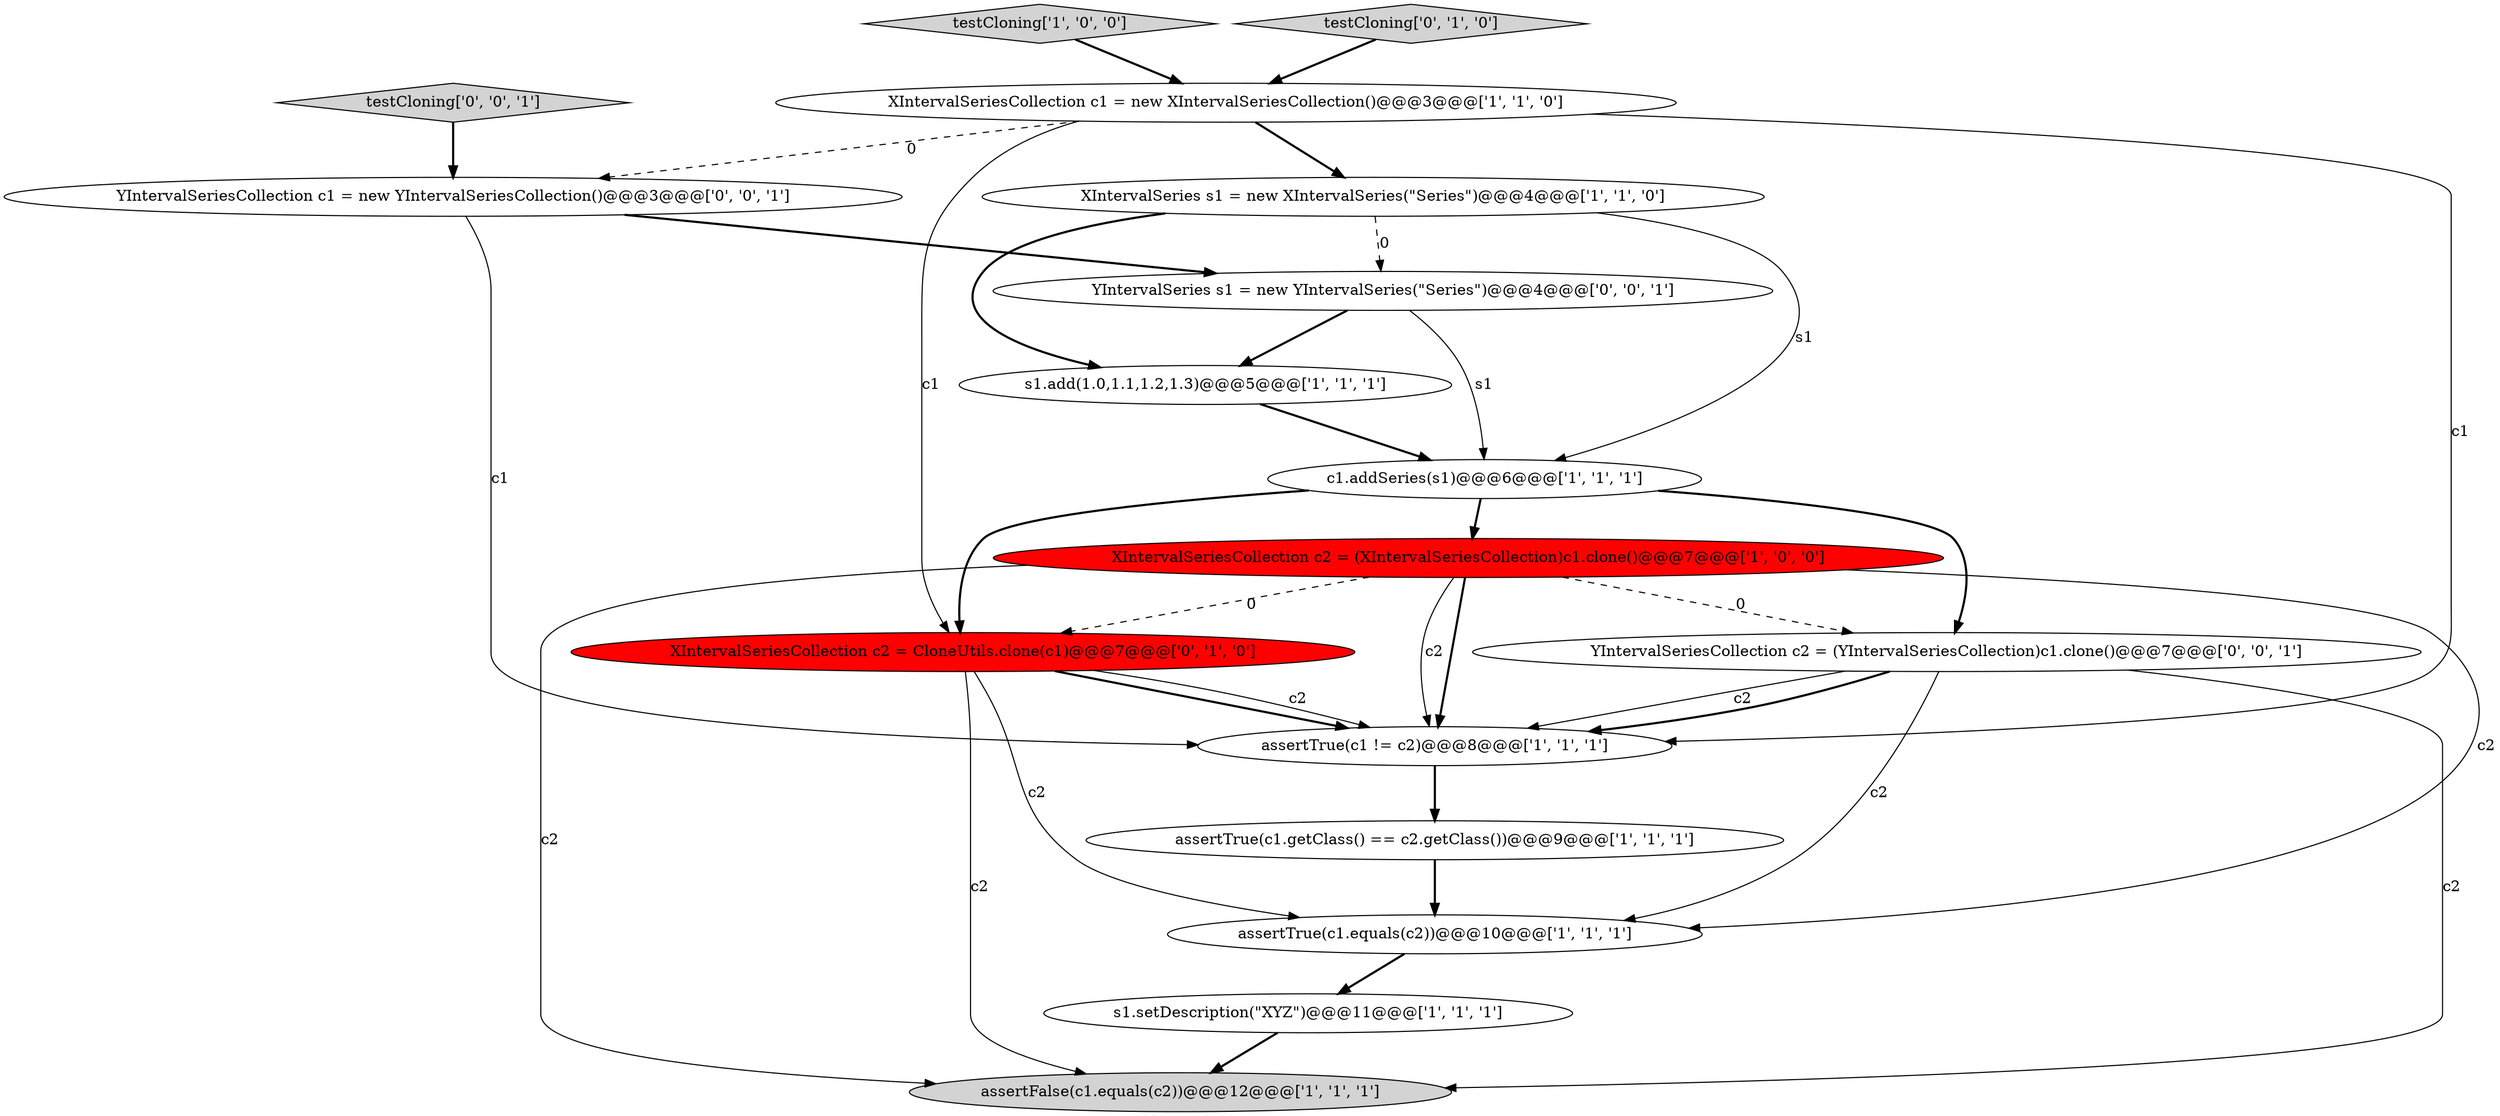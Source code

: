 digraph {
3 [style = filled, label = "assertTrue(c1.getClass() == c2.getClass())@@@9@@@['1', '1', '1']", fillcolor = white, shape = ellipse image = "AAA0AAABBB1BBB"];
10 [style = filled, label = "assertFalse(c1.equals(c2))@@@12@@@['1', '1', '1']", fillcolor = lightgray, shape = ellipse image = "AAA0AAABBB1BBB"];
14 [style = filled, label = "YIntervalSeriesCollection c2 = (YIntervalSeriesCollection)c1.clone()@@@7@@@['0', '0', '1']", fillcolor = white, shape = ellipse image = "AAA0AAABBB3BBB"];
9 [style = filled, label = "XIntervalSeriesCollection c2 = (XIntervalSeriesCollection)c1.clone()@@@7@@@['1', '0', '0']", fillcolor = red, shape = ellipse image = "AAA1AAABBB1BBB"];
5 [style = filled, label = "s1.add(1.0,1.1,1.2,1.3)@@@5@@@['1', '1', '1']", fillcolor = white, shape = ellipse image = "AAA0AAABBB1BBB"];
13 [style = filled, label = "testCloning['0', '0', '1']", fillcolor = lightgray, shape = diamond image = "AAA0AAABBB3BBB"];
12 [style = filled, label = "XIntervalSeriesCollection c2 = CloneUtils.clone(c1)@@@7@@@['0', '1', '0']", fillcolor = red, shape = ellipse image = "AAA1AAABBB2BBB"];
16 [style = filled, label = "YIntervalSeriesCollection c1 = new YIntervalSeriesCollection()@@@3@@@['0', '0', '1']", fillcolor = white, shape = ellipse image = "AAA0AAABBB3BBB"];
6 [style = filled, label = "assertTrue(c1.equals(c2))@@@10@@@['1', '1', '1']", fillcolor = white, shape = ellipse image = "AAA0AAABBB1BBB"];
7 [style = filled, label = "XIntervalSeriesCollection c1 = new XIntervalSeriesCollection()@@@3@@@['1', '1', '0']", fillcolor = white, shape = ellipse image = "AAA0AAABBB1BBB"];
1 [style = filled, label = "assertTrue(c1 != c2)@@@8@@@['1', '1', '1']", fillcolor = white, shape = ellipse image = "AAA0AAABBB1BBB"];
8 [style = filled, label = "c1.addSeries(s1)@@@6@@@['1', '1', '1']", fillcolor = white, shape = ellipse image = "AAA0AAABBB1BBB"];
15 [style = filled, label = "YIntervalSeries s1 = new YIntervalSeries(\"Series\")@@@4@@@['0', '0', '1']", fillcolor = white, shape = ellipse image = "AAA0AAABBB3BBB"];
0 [style = filled, label = "XIntervalSeries s1 = new XIntervalSeries(\"Series\")@@@4@@@['1', '1', '0']", fillcolor = white, shape = ellipse image = "AAA0AAABBB1BBB"];
2 [style = filled, label = "testCloning['1', '0', '0']", fillcolor = lightgray, shape = diamond image = "AAA0AAABBB1BBB"];
11 [style = filled, label = "testCloning['0', '1', '0']", fillcolor = lightgray, shape = diamond image = "AAA0AAABBB2BBB"];
4 [style = filled, label = "s1.setDescription(\"XYZ\")@@@11@@@['1', '1', '1']", fillcolor = white, shape = ellipse image = "AAA0AAABBB1BBB"];
4->10 [style = bold, label=""];
16->15 [style = bold, label=""];
5->8 [style = bold, label=""];
14->1 [style = solid, label="c2"];
7->16 [style = dashed, label="0"];
12->10 [style = solid, label="c2"];
1->3 [style = bold, label=""];
8->14 [style = bold, label=""];
0->15 [style = dashed, label="0"];
3->6 [style = bold, label=""];
7->0 [style = bold, label=""];
12->6 [style = solid, label="c2"];
12->1 [style = bold, label=""];
9->6 [style = solid, label="c2"];
13->16 [style = bold, label=""];
15->5 [style = bold, label=""];
14->1 [style = bold, label=""];
0->8 [style = solid, label="s1"];
6->4 [style = bold, label=""];
7->1 [style = solid, label="c1"];
7->12 [style = solid, label="c1"];
14->10 [style = solid, label="c2"];
9->14 [style = dashed, label="0"];
15->8 [style = solid, label="s1"];
8->9 [style = bold, label=""];
16->1 [style = solid, label="c1"];
9->12 [style = dashed, label="0"];
2->7 [style = bold, label=""];
9->1 [style = bold, label=""];
9->10 [style = solid, label="c2"];
9->1 [style = solid, label="c2"];
8->12 [style = bold, label=""];
11->7 [style = bold, label=""];
12->1 [style = solid, label="c2"];
14->6 [style = solid, label="c2"];
0->5 [style = bold, label=""];
}
